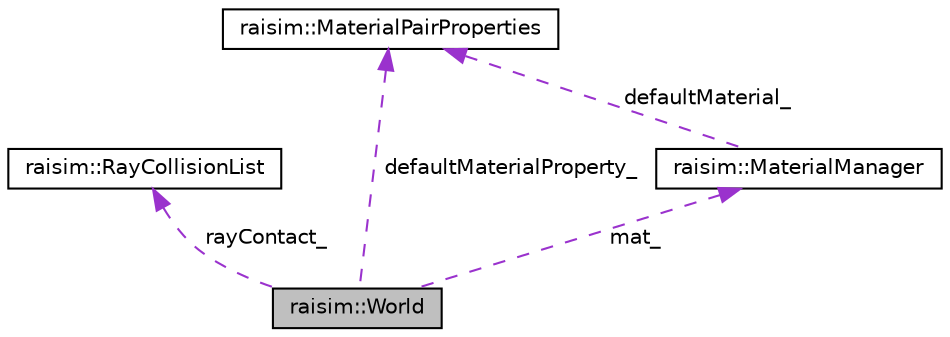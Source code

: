 digraph "raisim::World"
{
  edge [fontname="Helvetica",fontsize="10",labelfontname="Helvetica",labelfontsize="10"];
  node [fontname="Helvetica",fontsize="10",shape=record];
  Node1 [label="raisim::World",height=0.2,width=0.4,color="black", fillcolor="grey75", style="filled", fontcolor="black"];
  Node2 -> Node1 [dir="back",color="darkorchid3",fontsize="10",style="dashed",label=" rayContact_" ];
  Node2 [label="raisim::RayCollisionList",height=0.2,width=0.4,color="black", fillcolor="white", style="filled",URL="$classraisim_1_1RayCollisionList.html"];
  Node3 -> Node1 [dir="back",color="darkorchid3",fontsize="10",style="dashed",label=" mat_" ];
  Node3 [label="raisim::MaterialManager",height=0.2,width=0.4,color="black", fillcolor="white", style="filled",URL="$classraisim_1_1MaterialManager.html"];
  Node4 -> Node3 [dir="back",color="darkorchid3",fontsize="10",style="dashed",label=" defaultMaterial_" ];
  Node4 [label="raisim::MaterialPairProperties",height=0.2,width=0.4,color="black", fillcolor="white", style="filled",URL="$structraisim_1_1MaterialPairProperties.html"];
  Node4 -> Node1 [dir="back",color="darkorchid3",fontsize="10",style="dashed",label=" defaultMaterialProperty_" ];
}
